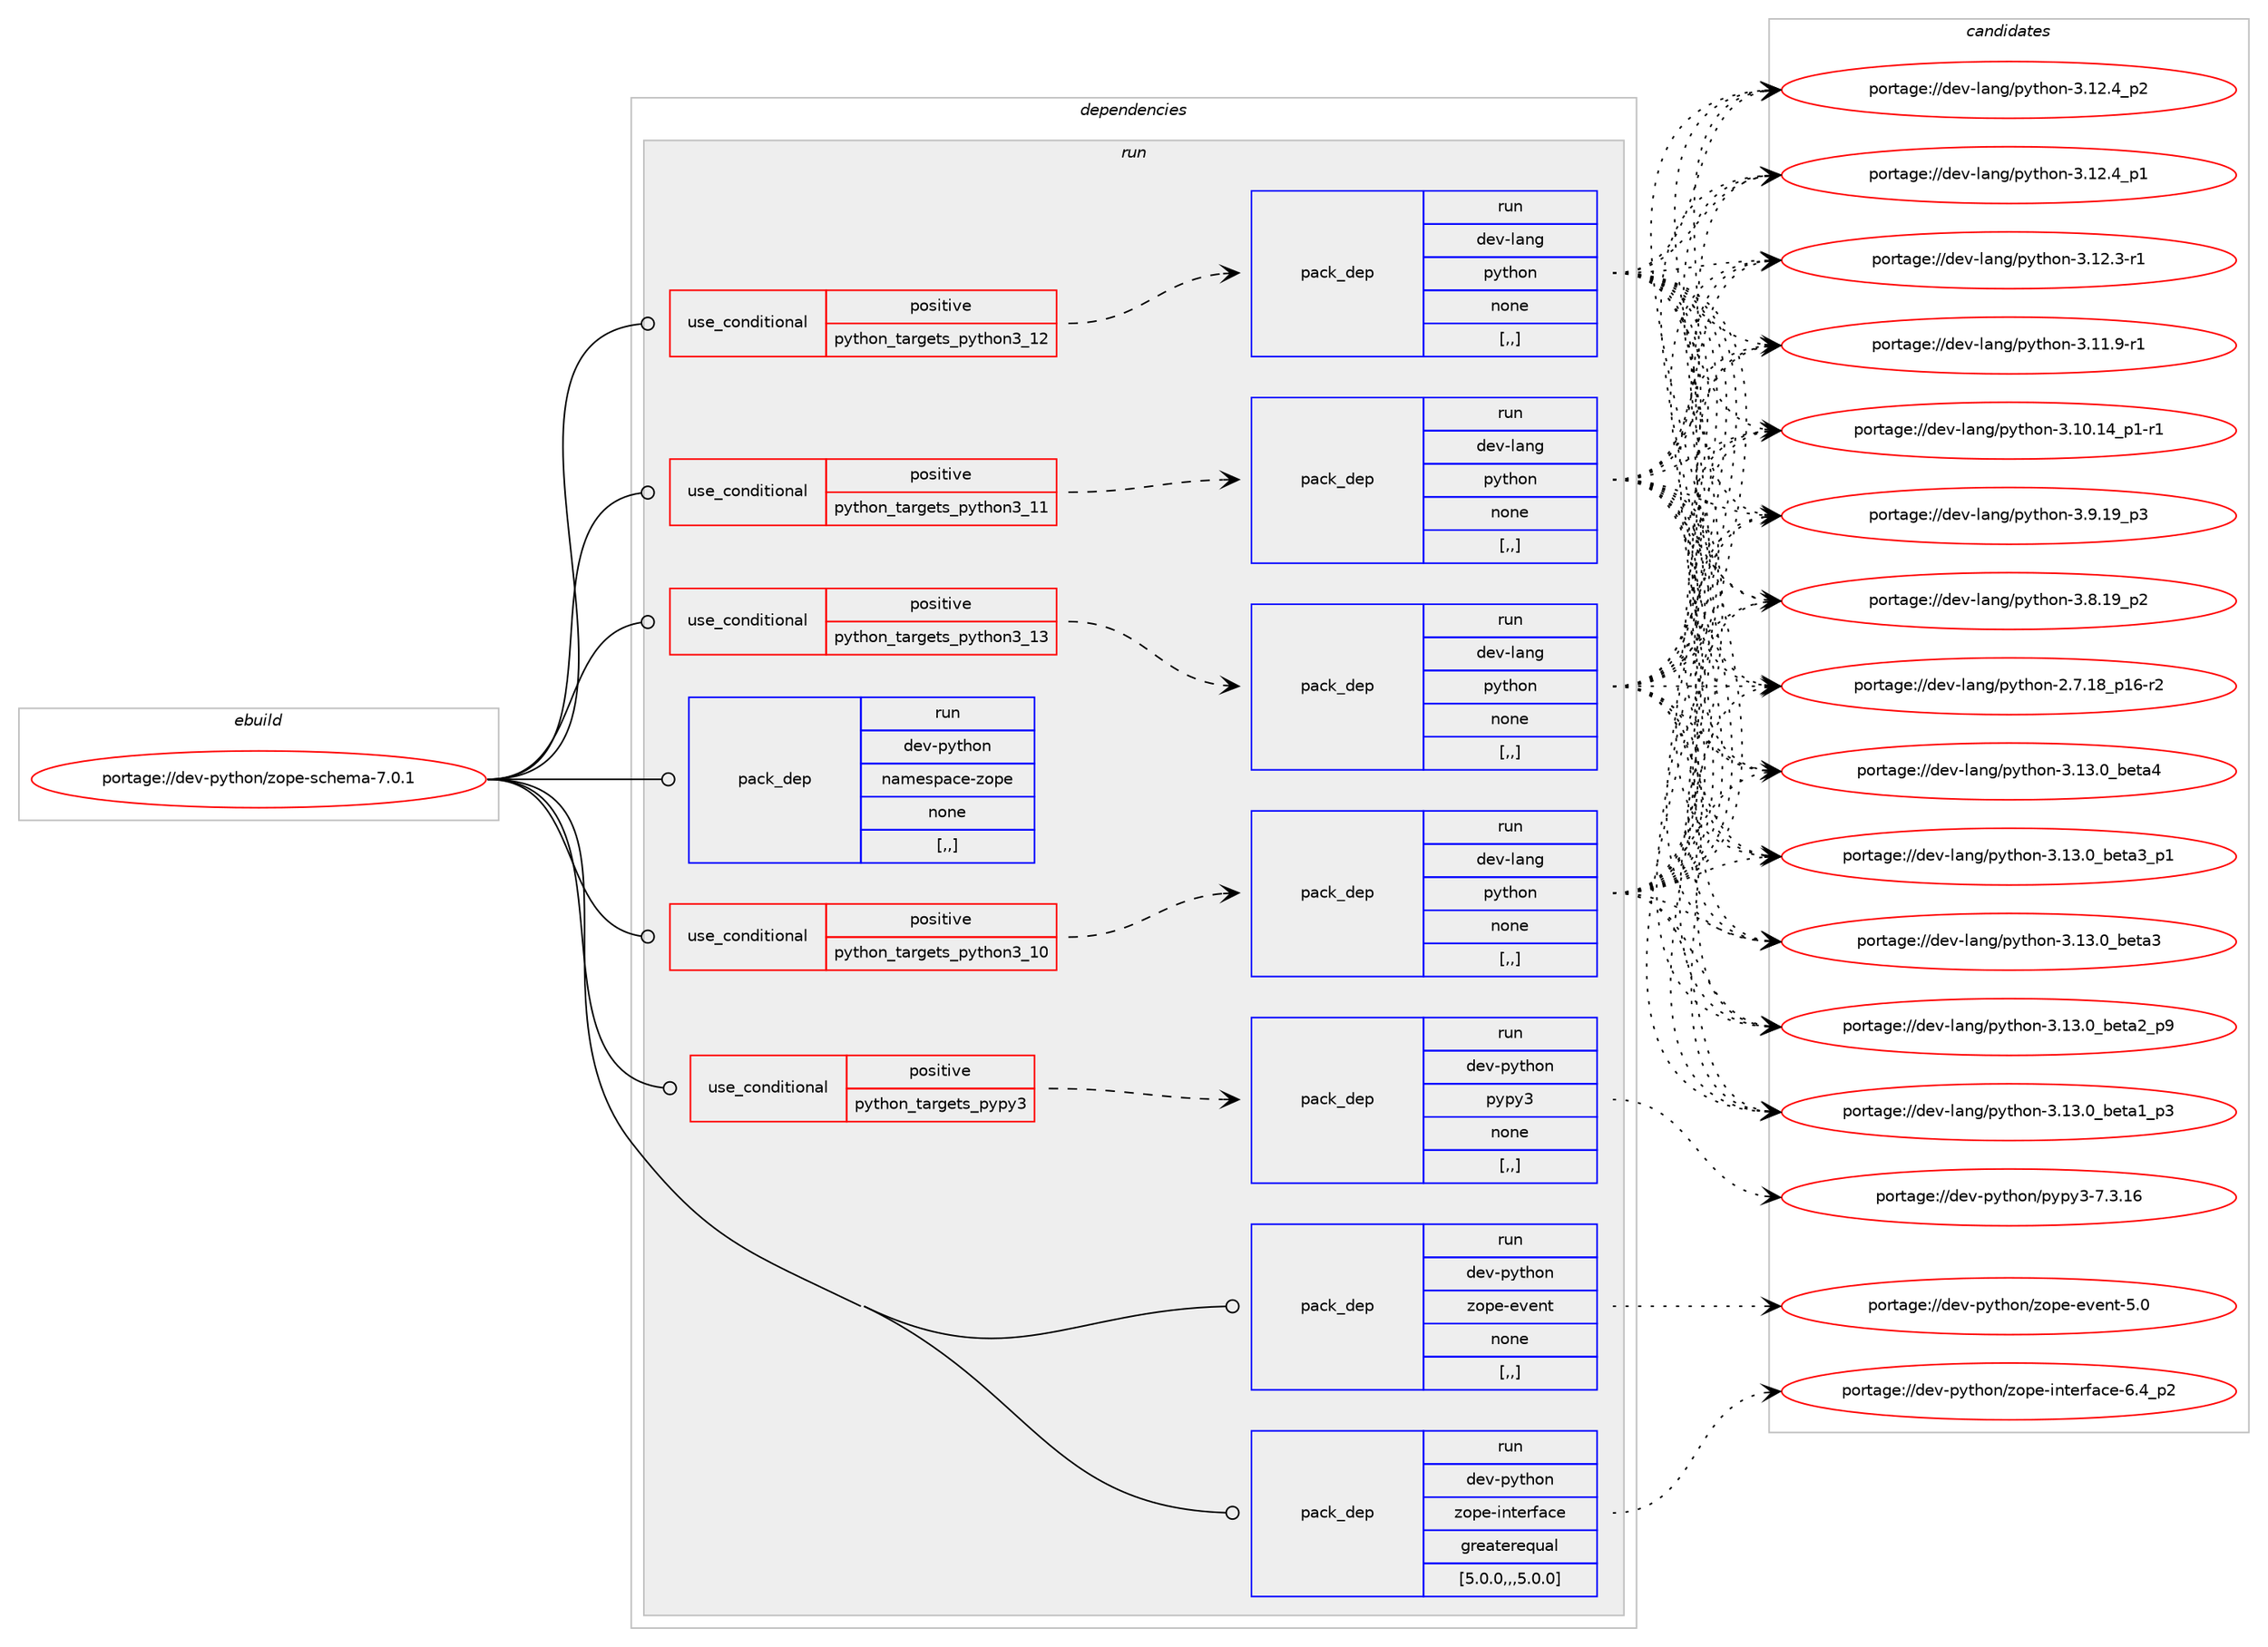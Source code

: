 digraph prolog {

# *************
# Graph options
# *************

newrank=true;
concentrate=true;
compound=true;
graph [rankdir=LR,fontname=Helvetica,fontsize=10,ranksep=1.5];#, ranksep=2.5, nodesep=0.2];
edge  [arrowhead=vee];
node  [fontname=Helvetica,fontsize=10];

# **********
# The ebuild
# **********

subgraph cluster_leftcol {
color=gray;
label=<<i>ebuild</i>>;
id [label="portage://dev-python/zope-schema-7.0.1", color=red, width=4, href="../dev-python/zope-schema-7.0.1.svg"];
}

# ****************
# The dependencies
# ****************

subgraph cluster_midcol {
color=gray;
label=<<i>dependencies</i>>;
subgraph cluster_compile {
fillcolor="#eeeeee";
style=filled;
label=<<i>compile</i>>;
}
subgraph cluster_compileandrun {
fillcolor="#eeeeee";
style=filled;
label=<<i>compile and run</i>>;
}
subgraph cluster_run {
fillcolor="#eeeeee";
style=filled;
label=<<i>run</i>>;
subgraph cond41554 {
dependency168305 [label=<<TABLE BORDER="0" CELLBORDER="1" CELLSPACING="0" CELLPADDING="4"><TR><TD ROWSPAN="3" CELLPADDING="10">use_conditional</TD></TR><TR><TD>positive</TD></TR><TR><TD>python_targets_pypy3</TD></TR></TABLE>>, shape=none, color=red];
subgraph pack125478 {
dependency168306 [label=<<TABLE BORDER="0" CELLBORDER="1" CELLSPACING="0" CELLPADDING="4" WIDTH="220"><TR><TD ROWSPAN="6" CELLPADDING="30">pack_dep</TD></TR><TR><TD WIDTH="110">run</TD></TR><TR><TD>dev-python</TD></TR><TR><TD>pypy3</TD></TR><TR><TD>none</TD></TR><TR><TD>[,,]</TD></TR></TABLE>>, shape=none, color=blue];
}
dependency168305:e -> dependency168306:w [weight=20,style="dashed",arrowhead="vee"];
}
id:e -> dependency168305:w [weight=20,style="solid",arrowhead="odot"];
subgraph cond41555 {
dependency168307 [label=<<TABLE BORDER="0" CELLBORDER="1" CELLSPACING="0" CELLPADDING="4"><TR><TD ROWSPAN="3" CELLPADDING="10">use_conditional</TD></TR><TR><TD>positive</TD></TR><TR><TD>python_targets_python3_10</TD></TR></TABLE>>, shape=none, color=red];
subgraph pack125479 {
dependency168308 [label=<<TABLE BORDER="0" CELLBORDER="1" CELLSPACING="0" CELLPADDING="4" WIDTH="220"><TR><TD ROWSPAN="6" CELLPADDING="30">pack_dep</TD></TR><TR><TD WIDTH="110">run</TD></TR><TR><TD>dev-lang</TD></TR><TR><TD>python</TD></TR><TR><TD>none</TD></TR><TR><TD>[,,]</TD></TR></TABLE>>, shape=none, color=blue];
}
dependency168307:e -> dependency168308:w [weight=20,style="dashed",arrowhead="vee"];
}
id:e -> dependency168307:w [weight=20,style="solid",arrowhead="odot"];
subgraph cond41556 {
dependency168309 [label=<<TABLE BORDER="0" CELLBORDER="1" CELLSPACING="0" CELLPADDING="4"><TR><TD ROWSPAN="3" CELLPADDING="10">use_conditional</TD></TR><TR><TD>positive</TD></TR><TR><TD>python_targets_python3_11</TD></TR></TABLE>>, shape=none, color=red];
subgraph pack125480 {
dependency168310 [label=<<TABLE BORDER="0" CELLBORDER="1" CELLSPACING="0" CELLPADDING="4" WIDTH="220"><TR><TD ROWSPAN="6" CELLPADDING="30">pack_dep</TD></TR><TR><TD WIDTH="110">run</TD></TR><TR><TD>dev-lang</TD></TR><TR><TD>python</TD></TR><TR><TD>none</TD></TR><TR><TD>[,,]</TD></TR></TABLE>>, shape=none, color=blue];
}
dependency168309:e -> dependency168310:w [weight=20,style="dashed",arrowhead="vee"];
}
id:e -> dependency168309:w [weight=20,style="solid",arrowhead="odot"];
subgraph cond41557 {
dependency168311 [label=<<TABLE BORDER="0" CELLBORDER="1" CELLSPACING="0" CELLPADDING="4"><TR><TD ROWSPAN="3" CELLPADDING="10">use_conditional</TD></TR><TR><TD>positive</TD></TR><TR><TD>python_targets_python3_12</TD></TR></TABLE>>, shape=none, color=red];
subgraph pack125481 {
dependency168312 [label=<<TABLE BORDER="0" CELLBORDER="1" CELLSPACING="0" CELLPADDING="4" WIDTH="220"><TR><TD ROWSPAN="6" CELLPADDING="30">pack_dep</TD></TR><TR><TD WIDTH="110">run</TD></TR><TR><TD>dev-lang</TD></TR><TR><TD>python</TD></TR><TR><TD>none</TD></TR><TR><TD>[,,]</TD></TR></TABLE>>, shape=none, color=blue];
}
dependency168311:e -> dependency168312:w [weight=20,style="dashed",arrowhead="vee"];
}
id:e -> dependency168311:w [weight=20,style="solid",arrowhead="odot"];
subgraph cond41558 {
dependency168313 [label=<<TABLE BORDER="0" CELLBORDER="1" CELLSPACING="0" CELLPADDING="4"><TR><TD ROWSPAN="3" CELLPADDING="10">use_conditional</TD></TR><TR><TD>positive</TD></TR><TR><TD>python_targets_python3_13</TD></TR></TABLE>>, shape=none, color=red];
subgraph pack125482 {
dependency168314 [label=<<TABLE BORDER="0" CELLBORDER="1" CELLSPACING="0" CELLPADDING="4" WIDTH="220"><TR><TD ROWSPAN="6" CELLPADDING="30">pack_dep</TD></TR><TR><TD WIDTH="110">run</TD></TR><TR><TD>dev-lang</TD></TR><TR><TD>python</TD></TR><TR><TD>none</TD></TR><TR><TD>[,,]</TD></TR></TABLE>>, shape=none, color=blue];
}
dependency168313:e -> dependency168314:w [weight=20,style="dashed",arrowhead="vee"];
}
id:e -> dependency168313:w [weight=20,style="solid",arrowhead="odot"];
subgraph pack125483 {
dependency168315 [label=<<TABLE BORDER="0" CELLBORDER="1" CELLSPACING="0" CELLPADDING="4" WIDTH="220"><TR><TD ROWSPAN="6" CELLPADDING="30">pack_dep</TD></TR><TR><TD WIDTH="110">run</TD></TR><TR><TD>dev-python</TD></TR><TR><TD>zope-event</TD></TR><TR><TD>none</TD></TR><TR><TD>[,,]</TD></TR></TABLE>>, shape=none, color=blue];
}
id:e -> dependency168315:w [weight=20,style="solid",arrowhead="odot"];
subgraph pack125484 {
dependency168316 [label=<<TABLE BORDER="0" CELLBORDER="1" CELLSPACING="0" CELLPADDING="4" WIDTH="220"><TR><TD ROWSPAN="6" CELLPADDING="30">pack_dep</TD></TR><TR><TD WIDTH="110">run</TD></TR><TR><TD>dev-python</TD></TR><TR><TD>zope-interface</TD></TR><TR><TD>greaterequal</TD></TR><TR><TD>[5.0.0,,,5.0.0]</TD></TR></TABLE>>, shape=none, color=blue];
}
id:e -> dependency168316:w [weight=20,style="solid",arrowhead="odot"];
subgraph pack125485 {
dependency168317 [label=<<TABLE BORDER="0" CELLBORDER="1" CELLSPACING="0" CELLPADDING="4" WIDTH="220"><TR><TD ROWSPAN="6" CELLPADDING="30">pack_dep</TD></TR><TR><TD WIDTH="110">run</TD></TR><TR><TD>dev-python</TD></TR><TR><TD>namespace-zope</TD></TR><TR><TD>none</TD></TR><TR><TD>[,,]</TD></TR></TABLE>>, shape=none, color=blue];
}
id:e -> dependency168317:w [weight=20,style="solid",arrowhead="odot"];
}
}

# **************
# The candidates
# **************

subgraph cluster_choices {
rank=same;
color=gray;
label=<<i>candidates</i>>;

subgraph choice125478 {
color=black;
nodesep=1;
choice10010111845112121116104111110471121211121215145554651464954 [label="portage://dev-python/pypy3-7.3.16", color=red, width=4,href="../dev-python/pypy3-7.3.16.svg"];
dependency168306:e -> choice10010111845112121116104111110471121211121215145554651464954:w [style=dotted,weight="100"];
}
subgraph choice125479 {
color=black;
nodesep=1;
choice1001011184510897110103471121211161041111104551464951464895981011169752 [label="portage://dev-lang/python-3.13.0_beta4", color=red, width=4,href="../dev-lang/python-3.13.0_beta4.svg"];
choice10010111845108971101034711212111610411111045514649514648959810111697519511249 [label="portage://dev-lang/python-3.13.0_beta3_p1", color=red, width=4,href="../dev-lang/python-3.13.0_beta3_p1.svg"];
choice1001011184510897110103471121211161041111104551464951464895981011169751 [label="portage://dev-lang/python-3.13.0_beta3", color=red, width=4,href="../dev-lang/python-3.13.0_beta3.svg"];
choice10010111845108971101034711212111610411111045514649514648959810111697509511257 [label="portage://dev-lang/python-3.13.0_beta2_p9", color=red, width=4,href="../dev-lang/python-3.13.0_beta2_p9.svg"];
choice10010111845108971101034711212111610411111045514649514648959810111697499511251 [label="portage://dev-lang/python-3.13.0_beta1_p3", color=red, width=4,href="../dev-lang/python-3.13.0_beta1_p3.svg"];
choice100101118451089711010347112121116104111110455146495046529511250 [label="portage://dev-lang/python-3.12.4_p2", color=red, width=4,href="../dev-lang/python-3.12.4_p2.svg"];
choice100101118451089711010347112121116104111110455146495046529511249 [label="portage://dev-lang/python-3.12.4_p1", color=red, width=4,href="../dev-lang/python-3.12.4_p1.svg"];
choice100101118451089711010347112121116104111110455146495046514511449 [label="portage://dev-lang/python-3.12.3-r1", color=red, width=4,href="../dev-lang/python-3.12.3-r1.svg"];
choice100101118451089711010347112121116104111110455146494946574511449 [label="portage://dev-lang/python-3.11.9-r1", color=red, width=4,href="../dev-lang/python-3.11.9-r1.svg"];
choice100101118451089711010347112121116104111110455146494846495295112494511449 [label="portage://dev-lang/python-3.10.14_p1-r1", color=red, width=4,href="../dev-lang/python-3.10.14_p1-r1.svg"];
choice100101118451089711010347112121116104111110455146574649579511251 [label="portage://dev-lang/python-3.9.19_p3", color=red, width=4,href="../dev-lang/python-3.9.19_p3.svg"];
choice100101118451089711010347112121116104111110455146564649579511250 [label="portage://dev-lang/python-3.8.19_p2", color=red, width=4,href="../dev-lang/python-3.8.19_p2.svg"];
choice100101118451089711010347112121116104111110455046554649569511249544511450 [label="portage://dev-lang/python-2.7.18_p16-r2", color=red, width=4,href="../dev-lang/python-2.7.18_p16-r2.svg"];
dependency168308:e -> choice1001011184510897110103471121211161041111104551464951464895981011169752:w [style=dotted,weight="100"];
dependency168308:e -> choice10010111845108971101034711212111610411111045514649514648959810111697519511249:w [style=dotted,weight="100"];
dependency168308:e -> choice1001011184510897110103471121211161041111104551464951464895981011169751:w [style=dotted,weight="100"];
dependency168308:e -> choice10010111845108971101034711212111610411111045514649514648959810111697509511257:w [style=dotted,weight="100"];
dependency168308:e -> choice10010111845108971101034711212111610411111045514649514648959810111697499511251:w [style=dotted,weight="100"];
dependency168308:e -> choice100101118451089711010347112121116104111110455146495046529511250:w [style=dotted,weight="100"];
dependency168308:e -> choice100101118451089711010347112121116104111110455146495046529511249:w [style=dotted,weight="100"];
dependency168308:e -> choice100101118451089711010347112121116104111110455146495046514511449:w [style=dotted,weight="100"];
dependency168308:e -> choice100101118451089711010347112121116104111110455146494946574511449:w [style=dotted,weight="100"];
dependency168308:e -> choice100101118451089711010347112121116104111110455146494846495295112494511449:w [style=dotted,weight="100"];
dependency168308:e -> choice100101118451089711010347112121116104111110455146574649579511251:w [style=dotted,weight="100"];
dependency168308:e -> choice100101118451089711010347112121116104111110455146564649579511250:w [style=dotted,weight="100"];
dependency168308:e -> choice100101118451089711010347112121116104111110455046554649569511249544511450:w [style=dotted,weight="100"];
}
subgraph choice125480 {
color=black;
nodesep=1;
choice1001011184510897110103471121211161041111104551464951464895981011169752 [label="portage://dev-lang/python-3.13.0_beta4", color=red, width=4,href="../dev-lang/python-3.13.0_beta4.svg"];
choice10010111845108971101034711212111610411111045514649514648959810111697519511249 [label="portage://dev-lang/python-3.13.0_beta3_p1", color=red, width=4,href="../dev-lang/python-3.13.0_beta3_p1.svg"];
choice1001011184510897110103471121211161041111104551464951464895981011169751 [label="portage://dev-lang/python-3.13.0_beta3", color=red, width=4,href="../dev-lang/python-3.13.0_beta3.svg"];
choice10010111845108971101034711212111610411111045514649514648959810111697509511257 [label="portage://dev-lang/python-3.13.0_beta2_p9", color=red, width=4,href="../dev-lang/python-3.13.0_beta2_p9.svg"];
choice10010111845108971101034711212111610411111045514649514648959810111697499511251 [label="portage://dev-lang/python-3.13.0_beta1_p3", color=red, width=4,href="../dev-lang/python-3.13.0_beta1_p3.svg"];
choice100101118451089711010347112121116104111110455146495046529511250 [label="portage://dev-lang/python-3.12.4_p2", color=red, width=4,href="../dev-lang/python-3.12.4_p2.svg"];
choice100101118451089711010347112121116104111110455146495046529511249 [label="portage://dev-lang/python-3.12.4_p1", color=red, width=4,href="../dev-lang/python-3.12.4_p1.svg"];
choice100101118451089711010347112121116104111110455146495046514511449 [label="portage://dev-lang/python-3.12.3-r1", color=red, width=4,href="../dev-lang/python-3.12.3-r1.svg"];
choice100101118451089711010347112121116104111110455146494946574511449 [label="portage://dev-lang/python-3.11.9-r1", color=red, width=4,href="../dev-lang/python-3.11.9-r1.svg"];
choice100101118451089711010347112121116104111110455146494846495295112494511449 [label="portage://dev-lang/python-3.10.14_p1-r1", color=red, width=4,href="../dev-lang/python-3.10.14_p1-r1.svg"];
choice100101118451089711010347112121116104111110455146574649579511251 [label="portage://dev-lang/python-3.9.19_p3", color=red, width=4,href="../dev-lang/python-3.9.19_p3.svg"];
choice100101118451089711010347112121116104111110455146564649579511250 [label="portage://dev-lang/python-3.8.19_p2", color=red, width=4,href="../dev-lang/python-3.8.19_p2.svg"];
choice100101118451089711010347112121116104111110455046554649569511249544511450 [label="portage://dev-lang/python-2.7.18_p16-r2", color=red, width=4,href="../dev-lang/python-2.7.18_p16-r2.svg"];
dependency168310:e -> choice1001011184510897110103471121211161041111104551464951464895981011169752:w [style=dotted,weight="100"];
dependency168310:e -> choice10010111845108971101034711212111610411111045514649514648959810111697519511249:w [style=dotted,weight="100"];
dependency168310:e -> choice1001011184510897110103471121211161041111104551464951464895981011169751:w [style=dotted,weight="100"];
dependency168310:e -> choice10010111845108971101034711212111610411111045514649514648959810111697509511257:w [style=dotted,weight="100"];
dependency168310:e -> choice10010111845108971101034711212111610411111045514649514648959810111697499511251:w [style=dotted,weight="100"];
dependency168310:e -> choice100101118451089711010347112121116104111110455146495046529511250:w [style=dotted,weight="100"];
dependency168310:e -> choice100101118451089711010347112121116104111110455146495046529511249:w [style=dotted,weight="100"];
dependency168310:e -> choice100101118451089711010347112121116104111110455146495046514511449:w [style=dotted,weight="100"];
dependency168310:e -> choice100101118451089711010347112121116104111110455146494946574511449:w [style=dotted,weight="100"];
dependency168310:e -> choice100101118451089711010347112121116104111110455146494846495295112494511449:w [style=dotted,weight="100"];
dependency168310:e -> choice100101118451089711010347112121116104111110455146574649579511251:w [style=dotted,weight="100"];
dependency168310:e -> choice100101118451089711010347112121116104111110455146564649579511250:w [style=dotted,weight="100"];
dependency168310:e -> choice100101118451089711010347112121116104111110455046554649569511249544511450:w [style=dotted,weight="100"];
}
subgraph choice125481 {
color=black;
nodesep=1;
choice1001011184510897110103471121211161041111104551464951464895981011169752 [label="portage://dev-lang/python-3.13.0_beta4", color=red, width=4,href="../dev-lang/python-3.13.0_beta4.svg"];
choice10010111845108971101034711212111610411111045514649514648959810111697519511249 [label="portage://dev-lang/python-3.13.0_beta3_p1", color=red, width=4,href="../dev-lang/python-3.13.0_beta3_p1.svg"];
choice1001011184510897110103471121211161041111104551464951464895981011169751 [label="portage://dev-lang/python-3.13.0_beta3", color=red, width=4,href="../dev-lang/python-3.13.0_beta3.svg"];
choice10010111845108971101034711212111610411111045514649514648959810111697509511257 [label="portage://dev-lang/python-3.13.0_beta2_p9", color=red, width=4,href="../dev-lang/python-3.13.0_beta2_p9.svg"];
choice10010111845108971101034711212111610411111045514649514648959810111697499511251 [label="portage://dev-lang/python-3.13.0_beta1_p3", color=red, width=4,href="../dev-lang/python-3.13.0_beta1_p3.svg"];
choice100101118451089711010347112121116104111110455146495046529511250 [label="portage://dev-lang/python-3.12.4_p2", color=red, width=4,href="../dev-lang/python-3.12.4_p2.svg"];
choice100101118451089711010347112121116104111110455146495046529511249 [label="portage://dev-lang/python-3.12.4_p1", color=red, width=4,href="../dev-lang/python-3.12.4_p1.svg"];
choice100101118451089711010347112121116104111110455146495046514511449 [label="portage://dev-lang/python-3.12.3-r1", color=red, width=4,href="../dev-lang/python-3.12.3-r1.svg"];
choice100101118451089711010347112121116104111110455146494946574511449 [label="portage://dev-lang/python-3.11.9-r1", color=red, width=4,href="../dev-lang/python-3.11.9-r1.svg"];
choice100101118451089711010347112121116104111110455146494846495295112494511449 [label="portage://dev-lang/python-3.10.14_p1-r1", color=red, width=4,href="../dev-lang/python-3.10.14_p1-r1.svg"];
choice100101118451089711010347112121116104111110455146574649579511251 [label="portage://dev-lang/python-3.9.19_p3", color=red, width=4,href="../dev-lang/python-3.9.19_p3.svg"];
choice100101118451089711010347112121116104111110455146564649579511250 [label="portage://dev-lang/python-3.8.19_p2", color=red, width=4,href="../dev-lang/python-3.8.19_p2.svg"];
choice100101118451089711010347112121116104111110455046554649569511249544511450 [label="portage://dev-lang/python-2.7.18_p16-r2", color=red, width=4,href="../dev-lang/python-2.7.18_p16-r2.svg"];
dependency168312:e -> choice1001011184510897110103471121211161041111104551464951464895981011169752:w [style=dotted,weight="100"];
dependency168312:e -> choice10010111845108971101034711212111610411111045514649514648959810111697519511249:w [style=dotted,weight="100"];
dependency168312:e -> choice1001011184510897110103471121211161041111104551464951464895981011169751:w [style=dotted,weight="100"];
dependency168312:e -> choice10010111845108971101034711212111610411111045514649514648959810111697509511257:w [style=dotted,weight="100"];
dependency168312:e -> choice10010111845108971101034711212111610411111045514649514648959810111697499511251:w [style=dotted,weight="100"];
dependency168312:e -> choice100101118451089711010347112121116104111110455146495046529511250:w [style=dotted,weight="100"];
dependency168312:e -> choice100101118451089711010347112121116104111110455146495046529511249:w [style=dotted,weight="100"];
dependency168312:e -> choice100101118451089711010347112121116104111110455146495046514511449:w [style=dotted,weight="100"];
dependency168312:e -> choice100101118451089711010347112121116104111110455146494946574511449:w [style=dotted,weight="100"];
dependency168312:e -> choice100101118451089711010347112121116104111110455146494846495295112494511449:w [style=dotted,weight="100"];
dependency168312:e -> choice100101118451089711010347112121116104111110455146574649579511251:w [style=dotted,weight="100"];
dependency168312:e -> choice100101118451089711010347112121116104111110455146564649579511250:w [style=dotted,weight="100"];
dependency168312:e -> choice100101118451089711010347112121116104111110455046554649569511249544511450:w [style=dotted,weight="100"];
}
subgraph choice125482 {
color=black;
nodesep=1;
choice1001011184510897110103471121211161041111104551464951464895981011169752 [label="portage://dev-lang/python-3.13.0_beta4", color=red, width=4,href="../dev-lang/python-3.13.0_beta4.svg"];
choice10010111845108971101034711212111610411111045514649514648959810111697519511249 [label="portage://dev-lang/python-3.13.0_beta3_p1", color=red, width=4,href="../dev-lang/python-3.13.0_beta3_p1.svg"];
choice1001011184510897110103471121211161041111104551464951464895981011169751 [label="portage://dev-lang/python-3.13.0_beta3", color=red, width=4,href="../dev-lang/python-3.13.0_beta3.svg"];
choice10010111845108971101034711212111610411111045514649514648959810111697509511257 [label="portage://dev-lang/python-3.13.0_beta2_p9", color=red, width=4,href="../dev-lang/python-3.13.0_beta2_p9.svg"];
choice10010111845108971101034711212111610411111045514649514648959810111697499511251 [label="portage://dev-lang/python-3.13.0_beta1_p3", color=red, width=4,href="../dev-lang/python-3.13.0_beta1_p3.svg"];
choice100101118451089711010347112121116104111110455146495046529511250 [label="portage://dev-lang/python-3.12.4_p2", color=red, width=4,href="../dev-lang/python-3.12.4_p2.svg"];
choice100101118451089711010347112121116104111110455146495046529511249 [label="portage://dev-lang/python-3.12.4_p1", color=red, width=4,href="../dev-lang/python-3.12.4_p1.svg"];
choice100101118451089711010347112121116104111110455146495046514511449 [label="portage://dev-lang/python-3.12.3-r1", color=red, width=4,href="../dev-lang/python-3.12.3-r1.svg"];
choice100101118451089711010347112121116104111110455146494946574511449 [label="portage://dev-lang/python-3.11.9-r1", color=red, width=4,href="../dev-lang/python-3.11.9-r1.svg"];
choice100101118451089711010347112121116104111110455146494846495295112494511449 [label="portage://dev-lang/python-3.10.14_p1-r1", color=red, width=4,href="../dev-lang/python-3.10.14_p1-r1.svg"];
choice100101118451089711010347112121116104111110455146574649579511251 [label="portage://dev-lang/python-3.9.19_p3", color=red, width=4,href="../dev-lang/python-3.9.19_p3.svg"];
choice100101118451089711010347112121116104111110455146564649579511250 [label="portage://dev-lang/python-3.8.19_p2", color=red, width=4,href="../dev-lang/python-3.8.19_p2.svg"];
choice100101118451089711010347112121116104111110455046554649569511249544511450 [label="portage://dev-lang/python-2.7.18_p16-r2", color=red, width=4,href="../dev-lang/python-2.7.18_p16-r2.svg"];
dependency168314:e -> choice1001011184510897110103471121211161041111104551464951464895981011169752:w [style=dotted,weight="100"];
dependency168314:e -> choice10010111845108971101034711212111610411111045514649514648959810111697519511249:w [style=dotted,weight="100"];
dependency168314:e -> choice1001011184510897110103471121211161041111104551464951464895981011169751:w [style=dotted,weight="100"];
dependency168314:e -> choice10010111845108971101034711212111610411111045514649514648959810111697509511257:w [style=dotted,weight="100"];
dependency168314:e -> choice10010111845108971101034711212111610411111045514649514648959810111697499511251:w [style=dotted,weight="100"];
dependency168314:e -> choice100101118451089711010347112121116104111110455146495046529511250:w [style=dotted,weight="100"];
dependency168314:e -> choice100101118451089711010347112121116104111110455146495046529511249:w [style=dotted,weight="100"];
dependency168314:e -> choice100101118451089711010347112121116104111110455146495046514511449:w [style=dotted,weight="100"];
dependency168314:e -> choice100101118451089711010347112121116104111110455146494946574511449:w [style=dotted,weight="100"];
dependency168314:e -> choice100101118451089711010347112121116104111110455146494846495295112494511449:w [style=dotted,weight="100"];
dependency168314:e -> choice100101118451089711010347112121116104111110455146574649579511251:w [style=dotted,weight="100"];
dependency168314:e -> choice100101118451089711010347112121116104111110455146564649579511250:w [style=dotted,weight="100"];
dependency168314:e -> choice100101118451089711010347112121116104111110455046554649569511249544511450:w [style=dotted,weight="100"];
}
subgraph choice125483 {
color=black;
nodesep=1;
choice10010111845112121116104111110471221111121014510111810111011645534648 [label="portage://dev-python/zope-event-5.0", color=red, width=4,href="../dev-python/zope-event-5.0.svg"];
dependency168315:e -> choice10010111845112121116104111110471221111121014510111810111011645534648:w [style=dotted,weight="100"];
}
subgraph choice125484 {
color=black;
nodesep=1;
choice1001011184511212111610411111047122111112101451051101161011141029799101455446529511250 [label="portage://dev-python/zope-interface-6.4_p2", color=red, width=4,href="../dev-python/zope-interface-6.4_p2.svg"];
dependency168316:e -> choice1001011184511212111610411111047122111112101451051101161011141029799101455446529511250:w [style=dotted,weight="100"];
}
subgraph choice125485 {
color=black;
nodesep=1;
}
}

}
